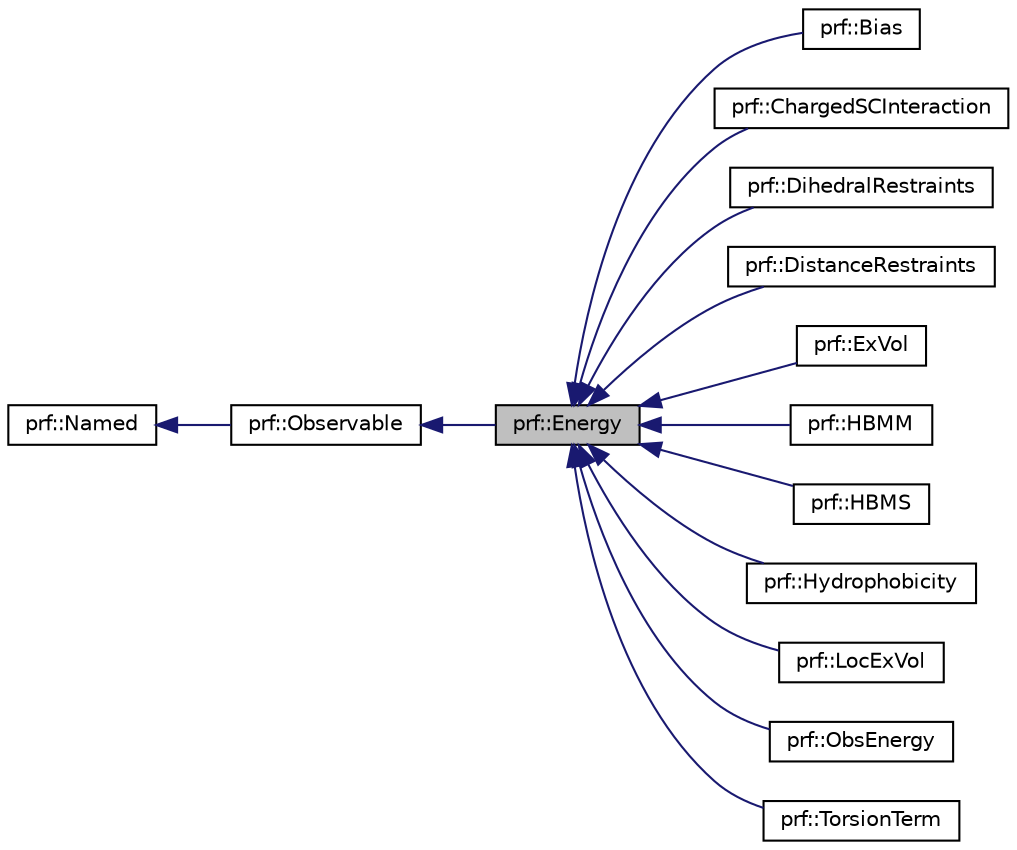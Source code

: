 digraph "prf::Energy"
{
  bgcolor="transparent";
  edge [fontname="Helvetica",fontsize="10",labelfontname="Helvetica",labelfontsize="10"];
  node [fontname="Helvetica",fontsize="10",shape=record];
  rankdir="LR";
  Node1 [label="prf::Energy",height=0.2,width=0.4,color="black", fillcolor="grey75", style="filled" fontcolor="black"];
  Node2 -> Node1 [dir="back",color="midnightblue",fontsize="10",style="solid",fontname="Helvetica"];
  Node2 [label="prf::Observable",height=0.2,width=0.4,color="black",URL="$classprf_1_1Observable.html",tooltip="An observable is in principle anything that is named and has a value."];
  Node3 -> Node2 [dir="back",color="midnightblue",fontsize="10",style="solid",fontname="Helvetica"];
  Node3 [label="prf::Named",height=0.2,width=0.4,color="black",URL="$classprf_1_1Named.html",tooltip="Anything that has a name."];
  Node1 -> Node4 [dir="back",color="midnightblue",fontsize="10",style="solid",fontname="Helvetica"];
  Node4 [label="prf::Bias",height=0.2,width=0.4,color="black",URL="$classprf_1_1Bias.html",tooltip="Bias or E_{loc}."];
  Node1 -> Node5 [dir="back",color="midnightblue",fontsize="10",style="solid",fontname="Helvetica"];
  Node5 [label="prf::ChargedSCInteraction",height=0.2,width=0.4,color="black",URL="$classprf_1_1ChargedSCInteraction.html",tooltip="Effective hydrophobic attraction between non-polar side chains."];
  Node1 -> Node6 [dir="back",color="midnightblue",fontsize="10",style="solid",fontname="Helvetica"];
  Node6 [label="prf::DihedralRestraints",height=0.2,width=0.4,color="black",URL="$classprf_1_1DihedralRestraints.html",tooltip="A restraint energy term based on dihedral angles."];
  Node1 -> Node7 [dir="back",color="midnightblue",fontsize="10",style="solid",fontname="Helvetica"];
  Node7 [label="prf::DistanceRestraints",height=0.2,width=0.4,color="black",URL="$classprf_1_1DistanceRestraints.html",tooltip="Distance restraints."];
  Node1 -> Node8 [dir="back",color="midnightblue",fontsize="10",style="solid",fontname="Helvetica"];
  Node8 [label="prf::ExVol",height=0.2,width=0.4,color="black",URL="$classprf_1_1ExVol.html",tooltip="The excluded volume term."];
  Node1 -> Node9 [dir="back",color="midnightblue",fontsize="10",style="solid",fontname="Helvetica"];
  Node9 [label="prf::HBMM",height=0.2,width=0.4,color="black",URL="$classprf_1_1HBMM.html",tooltip="The Backbone-Backbone hydrogen bond term."];
  Node1 -> Node10 [dir="back",color="midnightblue",fontsize="10",style="solid",fontname="Helvetica"];
  Node10 [label="prf::HBMS",height=0.2,width=0.4,color="black",URL="$classprf_1_1HBMS.html",tooltip="The Backbone-Sidechain hydrogen bond term."];
  Node1 -> Node11 [dir="back",color="midnightblue",fontsize="10",style="solid",fontname="Helvetica"];
  Node11 [label="prf::Hydrophobicity",height=0.2,width=0.4,color="black",URL="$classprf_1_1Hydrophobicity.html",tooltip="Effective hydrophobic attraction between non-polar side chains."];
  Node1 -> Node12 [dir="back",color="midnightblue",fontsize="10",style="solid",fontname="Helvetica"];
  Node12 [label="prf::LocExVol",height=0.2,width=0.4,color="black",URL="$classprf_1_1LocExVol.html",tooltip="Third-neighbour excluded volume contribution."];
  Node1 -> Node13 [dir="back",color="midnightblue",fontsize="10",style="solid",fontname="Helvetica"];
  Node13 [label="prf::ObsEnergy",height=0.2,width=0.4,color="black",URL="$classprf_1_1ObsEnergy.html",tooltip="This class provides an energy term based on an arbritrary Observable."];
  Node1 -> Node14 [dir="back",color="midnightblue",fontsize="10",style="solid",fontname="Helvetica"];
  Node14 [label="prf::TorsionTerm",height=0.2,width=0.4,color="black",URL="$classprf_1_1TorsionTerm.html",tooltip="Torsion angle potential."];
}
